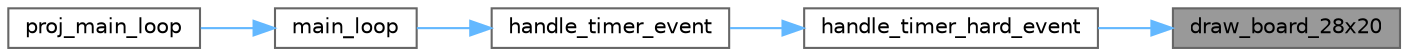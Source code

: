 digraph "draw_board_28x20"
{
 // LATEX_PDF_SIZE
  bgcolor="transparent";
  edge [fontname=Helvetica,fontsize=10,labelfontname=Helvetica,labelfontsize=10];
  node [fontname=Helvetica,fontsize=10,shape=box,height=0.2,width=0.4];
  rankdir="RL";
  Node1 [label="draw_board_28x20",height=0.2,width=0.4,color="gray40", fillcolor="grey60", style="filled", fontcolor="black",tooltip="This function draws the 28x20 game board on the screen."];
  Node1 -> Node2 [dir="back",color="steelblue1",style="solid"];
  Node2 [label="handle_timer_hard_event",height=0.2,width=0.4,color="grey40", fillcolor="white", style="filled",URL="$timer__event__handler_8c.html#a32fd80487b166dcfae4866b4b5d53676",tooltip="This function updates the game state and performs necessary actions based on the timer event during h..."];
  Node2 -> Node3 [dir="back",color="steelblue1",style="solid"];
  Node3 [label="handle_timer_event",height=0.2,width=0.4,color="grey40", fillcolor="white", style="filled",URL="$timer__event__handler_8c.html#af11116ed560ac78b44861167288f492c",tooltip="This function handles timer events."];
  Node3 -> Node4 [dir="back",color="steelblue1",style="solid"];
  Node4 [label="main_loop",height=0.2,width=0.4,color="grey40", fillcolor="white", style="filled",URL="$int__manager_8c.html#a24285aea4a27f96c321b2628788e9a57",tooltip="Main loop of the system. This function enters the main loop of the system and continuously waits for ..."];
  Node4 -> Node5 [dir="back",color="steelblue1",style="solid"];
  Node5 [label="proj_main_loop",height=0.2,width=0.4,color="grey40", fillcolor="white", style="filled",URL="$main_8c.html#a2a16f651eccbd248e1ad3b3b924b143b",tooltip=" "];
}
